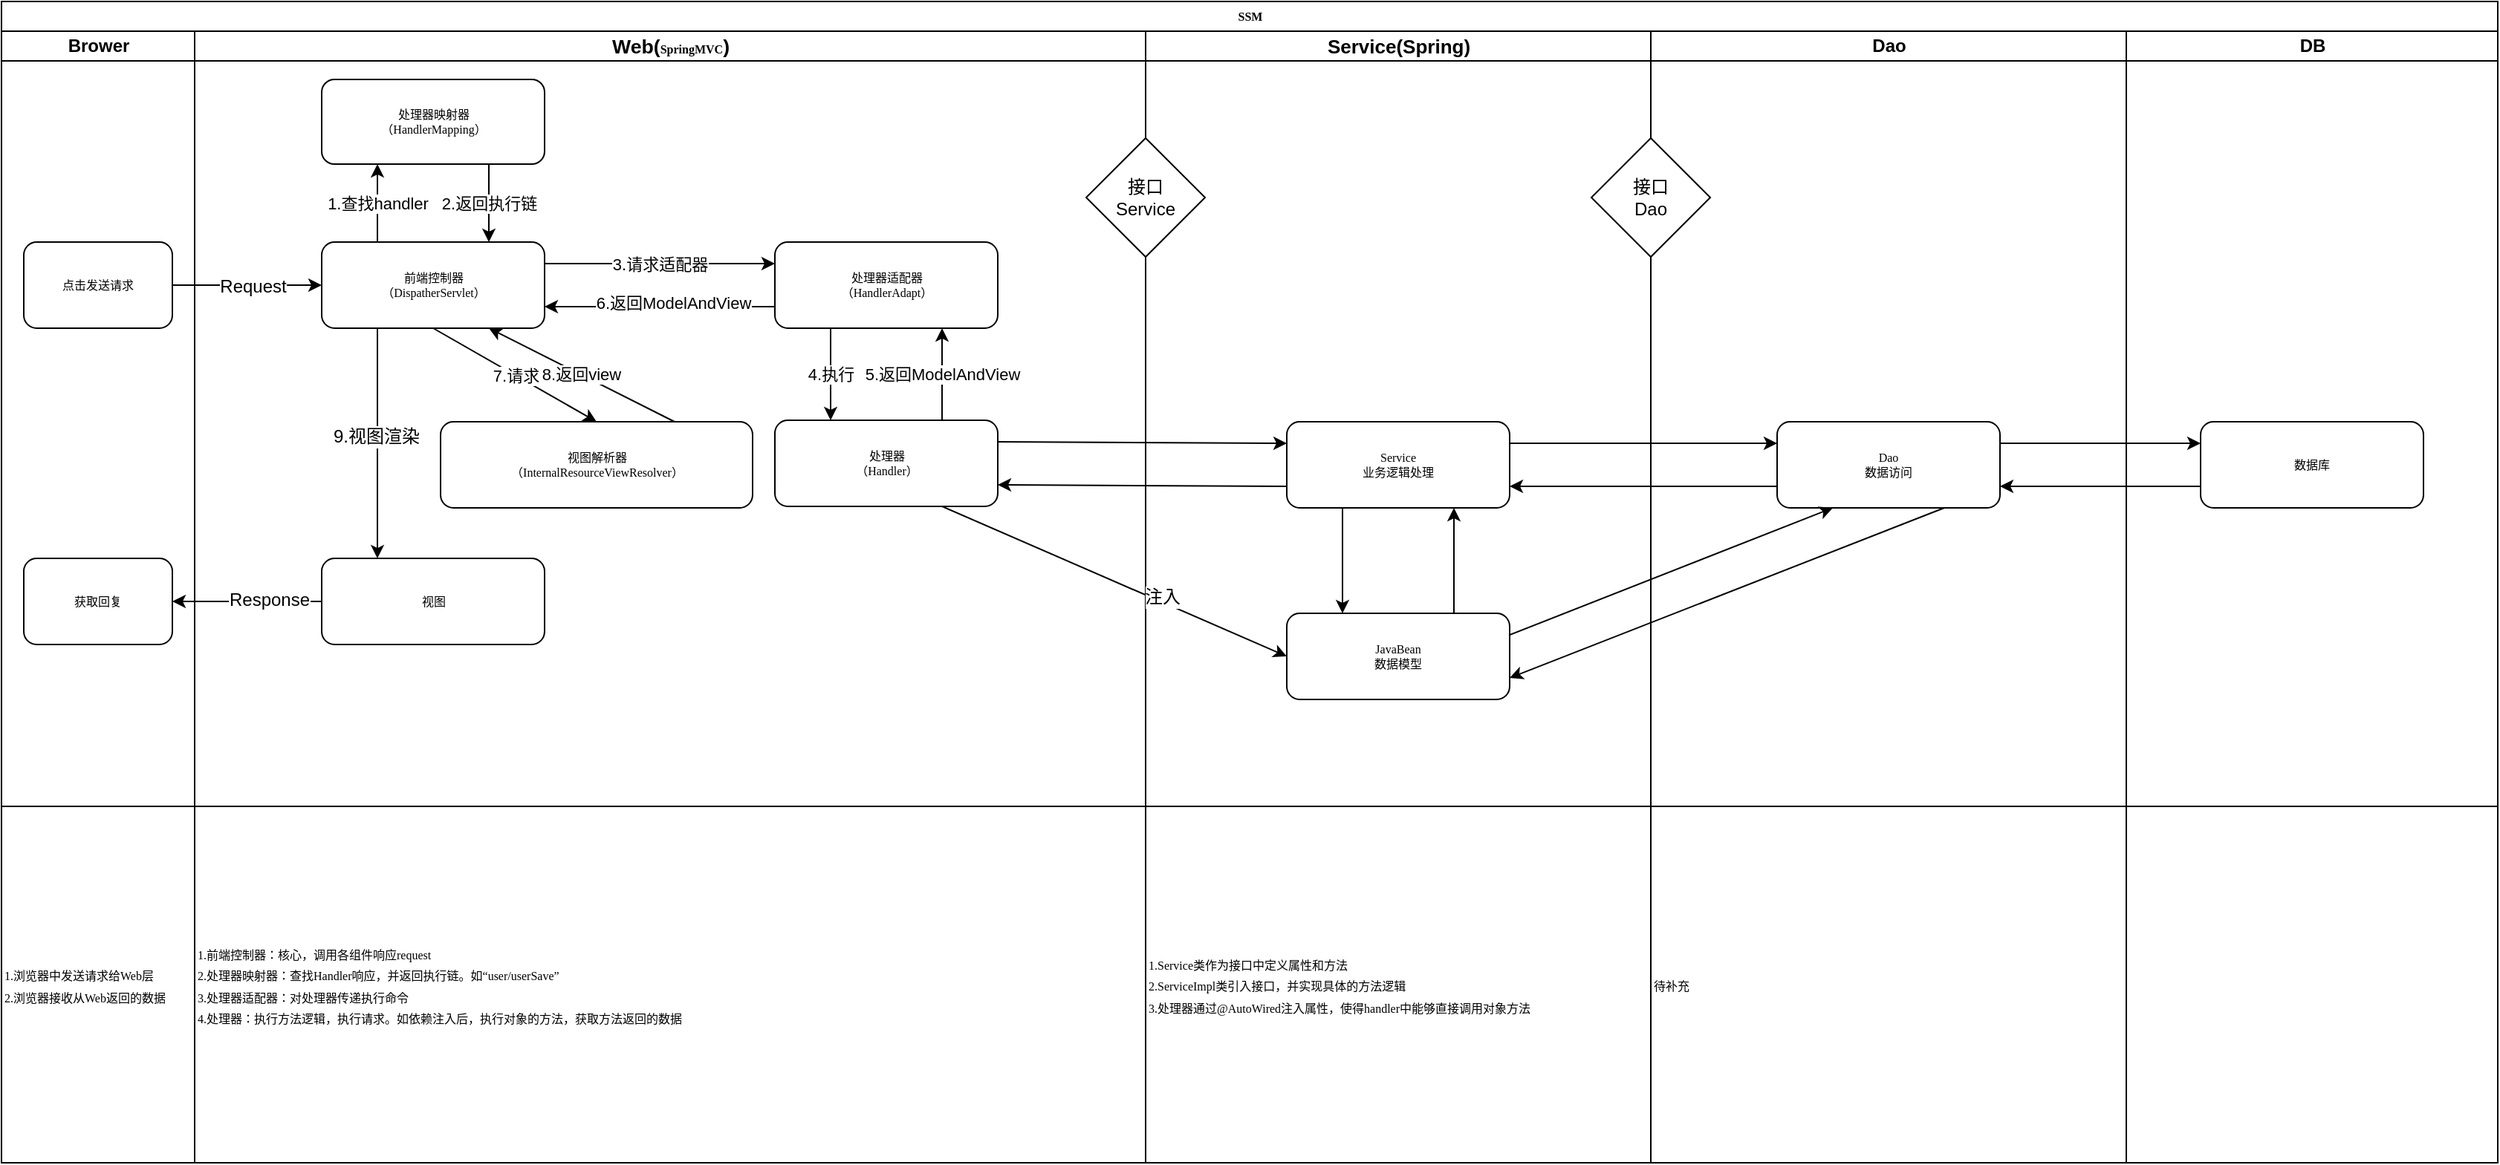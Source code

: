 <mxfile version="10.9.5" type="device"><diagram name="Page-1" id="74e2e168-ea6b-b213-b513-2b3c1d86103e"><mxGraphModel dx="1558" dy="679" grid="1" gridSize="10" guides="1" tooltips="1" connect="1" arrows="1" fold="1" page="1" pageScale="1" pageWidth="1100" pageHeight="850" background="#ffffff" math="0" shadow="0"><root><mxCell id="0"/><mxCell id="1" parent="0"/><mxCell id="77e6c97f196da883-1" value="SSM" style="swimlane;html=1;childLayout=stackLayout;startSize=20;rounded=0;shadow=0;labelBackgroundColor=none;strokeColor=#000000;strokeWidth=1;fillColor=#ffffff;fontFamily=Verdana;fontSize=8;fontColor=#000000;align=center;" parent="1" vertex="1"><mxGeometry x="10" y="38" width="1680" height="782" as="geometry"/></mxCell><mxCell id="77e6c97f196da883-2" value="Brower" style="swimlane;html=1;startSize=20;" parent="77e6c97f196da883-1" vertex="1"><mxGeometry y="20" width="130" height="762" as="geometry"/></mxCell><mxCell id="0F5p3fr5NxyEBfRtwPoE-4" value="点击发送请求" style="rounded=1;whiteSpace=wrap;html=1;shadow=0;labelBackgroundColor=none;strokeColor=#000000;strokeWidth=1;fillColor=#ffffff;fontFamily=Verdana;fontSize=8;fontColor=#000000;align=center;" vertex="1" parent="77e6c97f196da883-2"><mxGeometry x="15" y="142" width="100" height="58" as="geometry"/></mxCell><mxCell id="0F5p3fr5NxyEBfRtwPoE-40" value="获取回复" style="rounded=1;whiteSpace=wrap;html=1;shadow=0;labelBackgroundColor=none;strokeColor=#000000;strokeWidth=1;fillColor=#ffffff;fontFamily=Verdana;fontSize=8;fontColor=#000000;align=center;" vertex="1" parent="77e6c97f196da883-2"><mxGeometry x="15" y="355" width="100" height="58" as="geometry"/></mxCell><mxCell id="77e6c97f196da883-3" value="&lt;span style=&quot;font-size: 13.333px&quot;&gt;Web(&lt;/span&gt;&lt;span style=&quot;font-family: &amp;#34;verdana&amp;#34; ; font-size: 8px ; white-space: normal&quot;&gt;SpringMVC&lt;/span&gt;&lt;span style=&quot;font-size: 13.333px&quot;&gt;)&lt;br&gt;&lt;/span&gt;" style="swimlane;html=1;startSize=20;align=center;" parent="77e6c97f196da883-1" vertex="1"><mxGeometry x="130" y="20" width="640" height="762" as="geometry"/></mxCell><mxCell id="0F5p3fr5NxyEBfRtwPoE-12" value="1.查找handler" style="edgeStyle=orthogonalEdgeStyle;rounded=0;orthogonalLoop=1;jettySize=auto;html=1;exitX=0.25;exitY=0;exitDx=0;exitDy=0;entryX=0.25;entryY=1;entryDx=0;entryDy=0;" edge="1" parent="77e6c97f196da883-3" source="77e6c97f196da883-8" target="0F5p3fr5NxyEBfRtwPoE-9"><mxGeometry relative="1" as="geometry"/></mxCell><mxCell id="0F5p3fr5NxyEBfRtwPoE-18" value="3.请求适配器" style="edgeStyle=orthogonalEdgeStyle;rounded=0;orthogonalLoop=1;jettySize=auto;html=1;exitX=1;exitY=0.25;exitDx=0;exitDy=0;entryX=0;entryY=0.25;entryDx=0;entryDy=0;" edge="1" parent="77e6c97f196da883-3" source="77e6c97f196da883-8" target="0F5p3fr5NxyEBfRtwPoE-17"><mxGeometry relative="1" as="geometry"/></mxCell><mxCell id="0F5p3fr5NxyEBfRtwPoE-31" value="7.请求" style="rounded=0;orthogonalLoop=1;jettySize=auto;html=1;exitX=0.5;exitY=1;exitDx=0;exitDy=0;entryX=0.5;entryY=0;entryDx=0;entryDy=0;" edge="1" parent="77e6c97f196da883-3" source="77e6c97f196da883-8" target="0F5p3fr5NxyEBfRtwPoE-30"><mxGeometry relative="1" as="geometry"/></mxCell><mxCell id="0F5p3fr5NxyEBfRtwPoE-38" style="edgeStyle=none;rounded=1;orthogonalLoop=1;jettySize=auto;html=1;exitX=0.25;exitY=1;exitDx=0;exitDy=0;entryX=0.25;entryY=0;entryDx=0;entryDy=0;" edge="1" parent="77e6c97f196da883-3" source="77e6c97f196da883-8" target="0F5p3fr5NxyEBfRtwPoE-36"><mxGeometry relative="1" as="geometry"/></mxCell><mxCell id="0F5p3fr5NxyEBfRtwPoE-39" value="9.视图渲染" style="text;html=1;resizable=0;points=[];align=center;verticalAlign=middle;labelBackgroundColor=#ffffff;" vertex="1" connectable="0" parent="0F5p3fr5NxyEBfRtwPoE-38"><mxGeometry x="-0.067" y="-1" relative="1" as="geometry"><mxPoint as="offset"/></mxGeometry></mxCell><mxCell id="77e6c97f196da883-8" value="前端控制器&lt;br&gt;（DispatherServlet）" style="rounded=1;html=1;shadow=0;labelBackgroundColor=none;strokeColor=#000000;strokeWidth=1;fillColor=#ffffff;fontFamily=Verdana;fontSize=8;fontColor=#000000;align=center;verticalAlign=middle;whiteSpace=wrap;spacing=2;" parent="77e6c97f196da883-3" vertex="1"><mxGeometry x="85.5" y="142" width="150" height="58" as="geometry"/></mxCell><mxCell id="0F5p3fr5NxyEBfRtwPoE-29" value="2.返回执行链" style="edgeStyle=orthogonalEdgeStyle;rounded=0;orthogonalLoop=1;jettySize=auto;html=1;exitX=0.75;exitY=1;exitDx=0;exitDy=0;entryX=0.75;entryY=0;entryDx=0;entryDy=0;" edge="1" parent="77e6c97f196da883-3" source="0F5p3fr5NxyEBfRtwPoE-9" target="77e6c97f196da883-8"><mxGeometry relative="1" as="geometry"/></mxCell><mxCell id="0F5p3fr5NxyEBfRtwPoE-9" value="处理器映射器&lt;br&gt;（HandlerMapping）" style="rounded=1;html=1;shadow=0;labelBackgroundColor=none;strokeColor=#000000;strokeWidth=1;fillColor=#ffffff;fontFamily=Verdana;fontSize=8;fontColor=#000000;align=center;verticalAlign=middle;whiteSpace=wrap;spacing=2;" vertex="1" parent="77e6c97f196da883-3"><mxGeometry x="85.5" y="32.5" width="150" height="57" as="geometry"/></mxCell><mxCell id="0F5p3fr5NxyEBfRtwPoE-24" value="4.执行" style="edgeStyle=orthogonalEdgeStyle;rounded=0;orthogonalLoop=1;jettySize=auto;html=1;exitX=0.25;exitY=1;exitDx=0;exitDy=0;entryX=0.25;entryY=0;entryDx=0;entryDy=0;" edge="1" parent="77e6c97f196da883-3" source="0F5p3fr5NxyEBfRtwPoE-17" target="0F5p3fr5NxyEBfRtwPoE-22"><mxGeometry relative="1" as="geometry"/></mxCell><mxCell id="0F5p3fr5NxyEBfRtwPoE-26" style="edgeStyle=orthogonalEdgeStyle;rounded=0;orthogonalLoop=1;jettySize=auto;html=1;exitX=0;exitY=0.75;exitDx=0;exitDy=0;entryX=1;entryY=0.75;entryDx=0;entryDy=0;" edge="1" parent="77e6c97f196da883-3" source="0F5p3fr5NxyEBfRtwPoE-17" target="77e6c97f196da883-8"><mxGeometry relative="1" as="geometry"/></mxCell><mxCell id="0F5p3fr5NxyEBfRtwPoE-27" value="&lt;span style=&quot;font-size: 11px&quot;&gt;6.返回ModelAndView&lt;/span&gt;" style="text;html=1;resizable=0;points=[];align=center;verticalAlign=middle;labelBackgroundColor=#ffffff;" vertex="1" connectable="0" parent="0F5p3fr5NxyEBfRtwPoE-26"><mxGeometry x="-0.116" y="-3" relative="1" as="geometry"><mxPoint as="offset"/></mxGeometry></mxCell><mxCell id="0F5p3fr5NxyEBfRtwPoE-17" value="处理器适配器&lt;br&gt;（HandlerAdapt）" style="rounded=1;html=1;shadow=0;labelBackgroundColor=none;strokeColor=#000000;strokeWidth=1;fillColor=#ffffff;fontFamily=Verdana;fontSize=8;fontColor=#000000;align=center;verticalAlign=middle;whiteSpace=wrap;spacing=2;" vertex="1" parent="77e6c97f196da883-3"><mxGeometry x="390.5" y="142" width="150" height="58" as="geometry"/></mxCell><mxCell id="0F5p3fr5NxyEBfRtwPoE-25" value="5.返回ModelAndView" style="edgeStyle=orthogonalEdgeStyle;rounded=0;orthogonalLoop=1;jettySize=auto;html=1;exitX=0.75;exitY=0;exitDx=0;exitDy=0;entryX=0.75;entryY=1;entryDx=0;entryDy=0;" edge="1" parent="77e6c97f196da883-3" source="0F5p3fr5NxyEBfRtwPoE-22" target="0F5p3fr5NxyEBfRtwPoE-17"><mxGeometry relative="1" as="geometry"/></mxCell><mxCell id="0F5p3fr5NxyEBfRtwPoE-22" value="处理器&lt;br&gt;（Handler）" style="rounded=1;html=1;shadow=0;labelBackgroundColor=none;strokeColor=#000000;strokeWidth=1;fillColor=#ffffff;fontFamily=Verdana;fontSize=8;fontColor=#000000;align=center;verticalAlign=middle;whiteSpace=wrap;spacing=2;" vertex="1" parent="77e6c97f196da883-3"><mxGeometry x="390.5" y="262" width="150" height="58" as="geometry"/></mxCell><mxCell id="0F5p3fr5NxyEBfRtwPoE-32" value="8.返回view" style="orthogonalLoop=1;jettySize=auto;html=1;exitX=0.75;exitY=0;exitDx=0;exitDy=0;entryX=0.75;entryY=1;entryDx=0;entryDy=0;rounded=1;" edge="1" parent="77e6c97f196da883-3" source="0F5p3fr5NxyEBfRtwPoE-30" target="77e6c97f196da883-8"><mxGeometry relative="1" as="geometry"/></mxCell><mxCell id="0F5p3fr5NxyEBfRtwPoE-30" value="视图解析器&lt;br&gt;（InternalResourceViewResolver）" style="rounded=1;html=1;shadow=0;labelBackgroundColor=none;strokeColor=#000000;strokeWidth=1;fillColor=#ffffff;fontFamily=Verdana;fontSize=8;fontColor=#000000;align=center;verticalAlign=middle;whiteSpace=wrap;spacing=2;" vertex="1" parent="77e6c97f196da883-3"><mxGeometry x="165.5" y="263" width="210" height="58" as="geometry"/></mxCell><mxCell id="0F5p3fr5NxyEBfRtwPoE-36" value="视图" style="rounded=1;html=1;shadow=0;labelBackgroundColor=none;strokeColor=#000000;strokeWidth=1;fillColor=#ffffff;fontFamily=Verdana;fontSize=8;fontColor=#000000;align=center;verticalAlign=middle;whiteSpace=wrap;spacing=2;" vertex="1" parent="77e6c97f196da883-3"><mxGeometry x="85.5" y="355" width="150" height="58" as="geometry"/></mxCell><mxCell id="77e6c97f196da883-4" value="&lt;font style=&quot;font-size: 13px&quot;&gt;Service(Spring)&lt;/font&gt;" style="swimlane;html=1;startSize=20;" parent="77e6c97f196da883-1" vertex="1"><mxGeometry x="770" y="20" width="340" height="762" as="geometry"/></mxCell><mxCell id="0F5p3fr5NxyEBfRtwPoE-51" style="edgeStyle=none;rounded=1;orthogonalLoop=1;jettySize=auto;html=1;exitX=0.25;exitY=1;exitDx=0;exitDy=0;entryX=0.25;entryY=0;entryDx=0;entryDy=0;" edge="1" parent="77e6c97f196da883-4" source="0F5p3fr5NxyEBfRtwPoE-44" target="0F5p3fr5NxyEBfRtwPoE-50"><mxGeometry relative="1" as="geometry"/></mxCell><mxCell id="0F5p3fr5NxyEBfRtwPoE-44" value="Service&lt;br&gt;业务逻辑处理" style="rounded=1;html=1;shadow=0;labelBackgroundColor=none;strokeColor=#000000;strokeWidth=1;fillColor=#ffffff;fontFamily=Verdana;fontSize=8;fontColor=#000000;align=center;verticalAlign=middle;whiteSpace=wrap;spacing=2;" vertex="1" parent="77e6c97f196da883-4"><mxGeometry x="95" y="263" width="150" height="58" as="geometry"/></mxCell><mxCell id="0F5p3fr5NxyEBfRtwPoE-52" style="edgeStyle=none;rounded=1;orthogonalLoop=1;jettySize=auto;html=1;exitX=0.75;exitY=0;exitDx=0;exitDy=0;entryX=0.75;entryY=1;entryDx=0;entryDy=0;" edge="1" parent="77e6c97f196da883-4" source="0F5p3fr5NxyEBfRtwPoE-50" target="0F5p3fr5NxyEBfRtwPoE-44"><mxGeometry relative="1" as="geometry"/></mxCell><mxCell id="0F5p3fr5NxyEBfRtwPoE-50" value="JavaBean&lt;br&gt;数据模型" style="rounded=1;html=1;shadow=0;labelBackgroundColor=none;strokeColor=#000000;strokeWidth=1;fillColor=#ffffff;fontFamily=Verdana;fontSize=8;fontColor=#000000;align=center;verticalAlign=middle;whiteSpace=wrap;spacing=2;" vertex="1" parent="77e6c97f196da883-4"><mxGeometry x="95" y="392" width="150" height="58" as="geometry"/></mxCell><mxCell id="0F5p3fr5NxyEBfRtwPoE-3" value="Dao" style="swimlane;html=1;startSize=20;" vertex="1" parent="77e6c97f196da883-1"><mxGeometry x="1110" y="20" width="320" height="762" as="geometry"/></mxCell><mxCell id="0F5p3fr5NxyEBfRtwPoE-53" value="接口&lt;br&gt;Dao" style="rhombus;whiteSpace=wrap;html=1;" vertex="1" parent="0F5p3fr5NxyEBfRtwPoE-3"><mxGeometry x="-40" y="72" width="80" height="80" as="geometry"/></mxCell><mxCell id="0F5p3fr5NxyEBfRtwPoE-54" value="Dao&lt;br&gt;数据访问" style="rounded=1;html=1;shadow=0;labelBackgroundColor=none;strokeColor=#000000;strokeWidth=1;fillColor=#ffffff;fontFamily=Verdana;fontSize=8;fontColor=#000000;align=center;verticalAlign=middle;whiteSpace=wrap;spacing=2;" vertex="1" parent="0F5p3fr5NxyEBfRtwPoE-3"><mxGeometry x="85" y="263" width="150" height="58" as="geometry"/></mxCell><mxCell id="0F5p3fr5NxyEBfRtwPoE-75" value="" style="rounded=0;whiteSpace=wrap;html=1;align=left;" vertex="1" parent="0F5p3fr5NxyEBfRtwPoE-3"><mxGeometry x="-340" y="522" width="340" height="240" as="geometry"/></mxCell><mxCell id="0F5p3fr5NxyEBfRtwPoE-76" value="" style="rounded=0;whiteSpace=wrap;html=1;" vertex="1" parent="0F5p3fr5NxyEBfRtwPoE-3"><mxGeometry y="522" width="320" height="240" as="geometry"/></mxCell><mxCell id="0F5p3fr5NxyEBfRtwPoE-80" value="&lt;font face=&quot;verdana&quot;&gt;&lt;span style=&quot;font-size: 8px&quot;&gt;1.Service类作为接口中定义属性和方法&lt;br&gt;2.ServiceImpl类引入接口，并实现具体的方法逻辑&lt;br&gt;3.处理器通过@AutoWired注入属性，使得handler中能够直接调用对象方法&lt;br&gt;&lt;/span&gt;&lt;/font&gt;" style="text;html=1;strokeColor=none;fillColor=none;align=left;verticalAlign=middle;whiteSpace=wrap;rounded=0;" vertex="1" parent="0F5p3fr5NxyEBfRtwPoE-3"><mxGeometry x="-340" y="522" width="340" height="240" as="geometry"/></mxCell><mxCell id="0F5p3fr5NxyEBfRtwPoE-82" value="&lt;font face=&quot;verdana&quot;&gt;&lt;span style=&quot;font-size: 8px&quot;&gt;待补充&lt;br&gt;&lt;/span&gt;&lt;/font&gt;" style="text;html=1;strokeColor=none;fillColor=none;align=left;verticalAlign=middle;whiteSpace=wrap;rounded=0;" vertex="1" parent="0F5p3fr5NxyEBfRtwPoE-3"><mxGeometry y="522" width="320" height="240" as="geometry"/></mxCell><mxCell id="0F5p3fr5NxyEBfRtwPoE-21" style="edgeStyle=orthogonalEdgeStyle;rounded=0;orthogonalLoop=1;jettySize=auto;html=1;exitX=1;exitY=0.5;exitDx=0;exitDy=0;entryX=0;entryY=0.5;entryDx=0;entryDy=0;" edge="1" parent="77e6c97f196da883-1" source="0F5p3fr5NxyEBfRtwPoE-4" target="77e6c97f196da883-8"><mxGeometry relative="1" as="geometry"/></mxCell><mxCell id="0F5p3fr5NxyEBfRtwPoE-42" value="Request" style="text;html=1;resizable=0;points=[];align=center;verticalAlign=middle;labelBackgroundColor=#ffffff;" vertex="1" connectable="0" parent="0F5p3fr5NxyEBfRtwPoE-21"><mxGeometry x="0.067" y="-1" relative="1" as="geometry"><mxPoint as="offset"/></mxGeometry></mxCell><mxCell id="0F5p3fr5NxyEBfRtwPoE-41" style="edgeStyle=none;rounded=1;orthogonalLoop=1;jettySize=auto;html=1;exitX=0;exitY=0.5;exitDx=0;exitDy=0;entryX=1;entryY=0.5;entryDx=0;entryDy=0;" edge="1" parent="77e6c97f196da883-1" source="0F5p3fr5NxyEBfRtwPoE-36" target="0F5p3fr5NxyEBfRtwPoE-40"><mxGeometry relative="1" as="geometry"/></mxCell><mxCell id="0F5p3fr5NxyEBfRtwPoE-43" value="Response" style="text;html=1;resizable=0;points=[];align=center;verticalAlign=middle;labelBackgroundColor=#ffffff;" vertex="1" connectable="0" parent="0F5p3fr5NxyEBfRtwPoE-41"><mxGeometry x="-0.289" y="-1" relative="1" as="geometry"><mxPoint as="offset"/></mxGeometry></mxCell><mxCell id="0F5p3fr5NxyEBfRtwPoE-48" style="edgeStyle=none;rounded=1;orthogonalLoop=1;jettySize=auto;html=1;exitX=1;exitY=0.25;exitDx=0;exitDy=0;entryX=0;entryY=0.25;entryDx=0;entryDy=0;" edge="1" parent="77e6c97f196da883-1" source="0F5p3fr5NxyEBfRtwPoE-22" target="0F5p3fr5NxyEBfRtwPoE-44"><mxGeometry relative="1" as="geometry"/></mxCell><mxCell id="0F5p3fr5NxyEBfRtwPoE-49" style="edgeStyle=none;rounded=1;orthogonalLoop=1;jettySize=auto;html=1;exitX=0;exitY=0.75;exitDx=0;exitDy=0;entryX=1;entryY=0.75;entryDx=0;entryDy=0;" edge="1" parent="77e6c97f196da883-1" source="0F5p3fr5NxyEBfRtwPoE-44" target="0F5p3fr5NxyEBfRtwPoE-22"><mxGeometry relative="1" as="geometry"/></mxCell><mxCell id="0F5p3fr5NxyEBfRtwPoE-57" value="DB" style="swimlane;html=1;startSize=20;" vertex="1" parent="77e6c97f196da883-1"><mxGeometry x="1430" y="20" width="250" height="762" as="geometry"/></mxCell><mxCell id="0F5p3fr5NxyEBfRtwPoE-59" value="数据库" style="rounded=1;html=1;shadow=0;labelBackgroundColor=none;strokeColor=#000000;strokeWidth=1;fillColor=#ffffff;fontFamily=Verdana;fontSize=8;fontColor=#000000;align=center;verticalAlign=middle;whiteSpace=wrap;spacing=2;" vertex="1" parent="0F5p3fr5NxyEBfRtwPoE-57"><mxGeometry x="50" y="263" width="150" height="58" as="geometry"/></mxCell><mxCell id="0F5p3fr5NxyEBfRtwPoE-60" style="edgeStyle=none;rounded=1;orthogonalLoop=1;jettySize=auto;html=1;exitX=1;exitY=0.25;exitDx=0;exitDy=0;entryX=0;entryY=0.25;entryDx=0;entryDy=0;" edge="1" parent="77e6c97f196da883-1" source="0F5p3fr5NxyEBfRtwPoE-44" target="0F5p3fr5NxyEBfRtwPoE-54"><mxGeometry relative="1" as="geometry"/></mxCell><mxCell id="0F5p3fr5NxyEBfRtwPoE-61" style="edgeStyle=none;rounded=1;orthogonalLoop=1;jettySize=auto;html=1;exitX=0;exitY=0.75;exitDx=0;exitDy=0;entryX=1;entryY=0.75;entryDx=0;entryDy=0;" edge="1" parent="77e6c97f196da883-1" source="0F5p3fr5NxyEBfRtwPoE-54" target="0F5p3fr5NxyEBfRtwPoE-44"><mxGeometry relative="1" as="geometry"/></mxCell><mxCell id="0F5p3fr5NxyEBfRtwPoE-62" style="edgeStyle=none;rounded=1;orthogonalLoop=1;jettySize=auto;html=1;exitX=0.75;exitY=1;exitDx=0;exitDy=0;entryX=0;entryY=0.5;entryDx=0;entryDy=0;" edge="1" parent="77e6c97f196da883-1" source="0F5p3fr5NxyEBfRtwPoE-22" target="0F5p3fr5NxyEBfRtwPoE-50"><mxGeometry relative="1" as="geometry"/></mxCell><mxCell id="0F5p3fr5NxyEBfRtwPoE-83" value="注入" style="text;html=1;resizable=0;points=[];align=center;verticalAlign=middle;labelBackgroundColor=#ffffff;" vertex="1" connectable="0" parent="0F5p3fr5NxyEBfRtwPoE-62"><mxGeometry x="0.264" y="3" relative="1" as="geometry"><mxPoint as="offset"/></mxGeometry></mxCell><mxCell id="0F5p3fr5NxyEBfRtwPoE-63" style="edgeStyle=none;rounded=1;orthogonalLoop=1;jettySize=auto;html=1;exitX=1;exitY=0.25;exitDx=0;exitDy=0;entryX=0.25;entryY=1;entryDx=0;entryDy=0;" edge="1" parent="77e6c97f196da883-1" source="0F5p3fr5NxyEBfRtwPoE-50" target="0F5p3fr5NxyEBfRtwPoE-54"><mxGeometry relative="1" as="geometry"/></mxCell><mxCell id="0F5p3fr5NxyEBfRtwPoE-64" style="edgeStyle=none;rounded=1;orthogonalLoop=1;jettySize=auto;html=1;exitX=0.75;exitY=1;exitDx=0;exitDy=0;entryX=1;entryY=0.75;entryDx=0;entryDy=0;" edge="1" parent="77e6c97f196da883-1" source="0F5p3fr5NxyEBfRtwPoE-54" target="0F5p3fr5NxyEBfRtwPoE-50"><mxGeometry relative="1" as="geometry"/></mxCell><mxCell id="0F5p3fr5NxyEBfRtwPoE-65" style="edgeStyle=none;rounded=1;orthogonalLoop=1;jettySize=auto;html=1;exitX=1;exitY=0.25;exitDx=0;exitDy=0;entryX=0;entryY=0.25;entryDx=0;entryDy=0;" edge="1" parent="77e6c97f196da883-1" source="0F5p3fr5NxyEBfRtwPoE-54" target="0F5p3fr5NxyEBfRtwPoE-59"><mxGeometry relative="1" as="geometry"/></mxCell><mxCell id="0F5p3fr5NxyEBfRtwPoE-66" style="edgeStyle=none;rounded=1;orthogonalLoop=1;jettySize=auto;html=1;exitX=0;exitY=0.75;exitDx=0;exitDy=0;entryX=1;entryY=0.75;entryDx=0;entryDy=0;" edge="1" parent="77e6c97f196da883-1" source="0F5p3fr5NxyEBfRtwPoE-59" target="0F5p3fr5NxyEBfRtwPoE-54"><mxGeometry relative="1" as="geometry"/></mxCell><mxCell id="0F5p3fr5NxyEBfRtwPoE-45" value="接口&lt;br&gt;Service" style="rhombus;whiteSpace=wrap;html=1;" vertex="1" parent="1"><mxGeometry x="740" y="130" width="80" height="80" as="geometry"/></mxCell><mxCell id="0F5p3fr5NxyEBfRtwPoE-71" value="" style="rounded=0;whiteSpace=wrap;html=1;" vertex="1" parent="1"><mxGeometry x="140" y="580" width="640" height="240" as="geometry"/></mxCell><mxCell id="0F5p3fr5NxyEBfRtwPoE-74" value="" style="rounded=0;whiteSpace=wrap;html=1;" vertex="1" parent="1"><mxGeometry x="10" y="580" width="130" height="240" as="geometry"/></mxCell><mxCell id="0F5p3fr5NxyEBfRtwPoE-77" value="" style="rounded=0;whiteSpace=wrap;html=1;" vertex="1" parent="1"><mxGeometry x="1440" y="580" width="250" height="240" as="geometry"/></mxCell><mxCell id="0F5p3fr5NxyEBfRtwPoE-78" value="&lt;font face=&quot;verdana&quot;&gt;&lt;span style=&quot;font-size: 8px&quot;&gt;1.浏览器中发送请求给Web层&lt;br&gt;2.浏览器接收从Web返回的数据&lt;br&gt;&lt;/span&gt;&lt;/font&gt;" style="text;html=1;strokeColor=none;fillColor=none;align=left;verticalAlign=middle;whiteSpace=wrap;rounded=0;" vertex="1" parent="1"><mxGeometry x="10" y="580" width="130" height="240" as="geometry"/></mxCell><mxCell id="0F5p3fr5NxyEBfRtwPoE-79" value="&lt;font face=&quot;verdana&quot;&gt;&lt;span style=&quot;font-size: 8px&quot;&gt;1.前端控制器：核心，调用各组件响应request&lt;br&gt;2.处理器映射器：查找Handler响应，并返回执行链。如“user/userSave”&lt;br&gt;3.处理器适配器：对处理器传递执行命令&lt;br&gt;4.处理器：执行方法逻辑，执行请求。如依赖注入后，执行对象的方法，获取方法返回的数据&lt;br&gt;&lt;/span&gt;&lt;/font&gt;" style="text;html=1;strokeColor=none;fillColor=none;align=left;verticalAlign=middle;whiteSpace=wrap;rounded=0;" vertex="1" parent="1"><mxGeometry x="140" y="580" width="640" height="240" as="geometry"/></mxCell></root></mxGraphModel></diagram></mxfile>